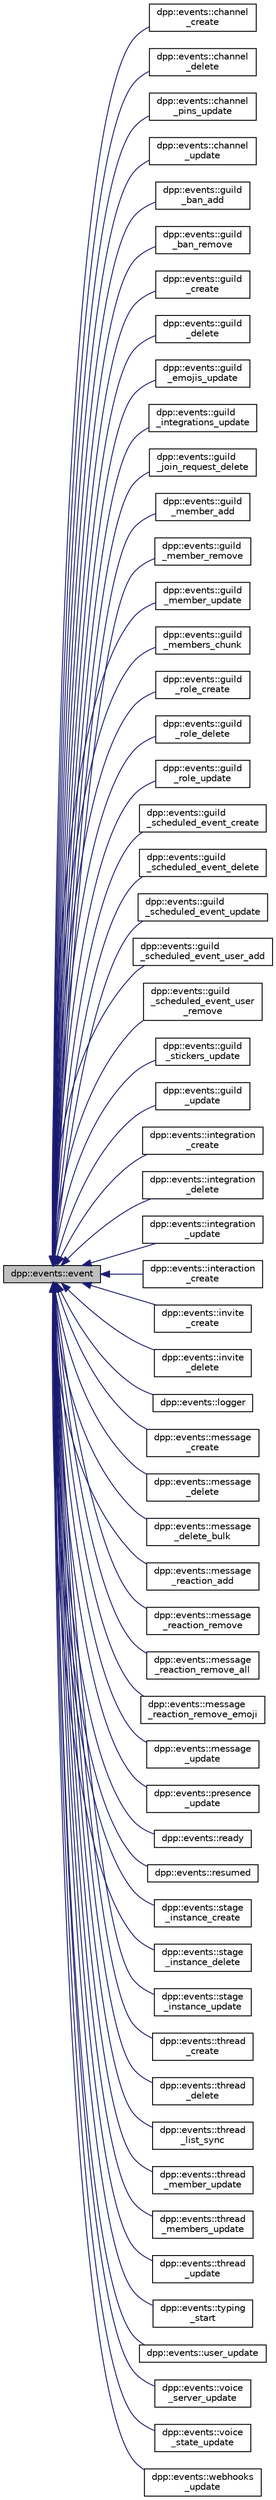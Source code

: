 digraph "dpp::events::event"
{
 // INTERACTIVE_SVG=YES
 // LATEX_PDF_SIZE
  bgcolor="transparent";
  edge [fontname="Helvetica",fontsize="10",labelfontname="Helvetica",labelfontsize="10"];
  node [fontname="Helvetica",fontsize="10",shape=record];
  rankdir="LR";
  Node1 [label="dpp::events::event",height=0.2,width=0.4,color="black", fillcolor="grey75", style="filled", fontcolor="black",tooltip="An event object represents an event handled internally, passed from the websocket e...."];
  Node1 -> Node2 [dir="back",color="midnightblue",fontsize="10",style="solid",fontname="Helvetica"];
  Node2 [label="dpp::events::channel\l_create",height=0.2,width=0.4,color="black",URL="$classdpp_1_1events_1_1channel__create.html",tooltip=" "];
  Node1 -> Node3 [dir="back",color="midnightblue",fontsize="10",style="solid",fontname="Helvetica"];
  Node3 [label="dpp::events::channel\l_delete",height=0.2,width=0.4,color="black",URL="$classdpp_1_1events_1_1channel__delete.html",tooltip=" "];
  Node1 -> Node4 [dir="back",color="midnightblue",fontsize="10",style="solid",fontname="Helvetica"];
  Node4 [label="dpp::events::channel\l_pins_update",height=0.2,width=0.4,color="black",URL="$classdpp_1_1events_1_1channel__pins__update.html",tooltip=" "];
  Node1 -> Node5 [dir="back",color="midnightblue",fontsize="10",style="solid",fontname="Helvetica"];
  Node5 [label="dpp::events::channel\l_update",height=0.2,width=0.4,color="black",URL="$classdpp_1_1events_1_1channel__update.html",tooltip=" "];
  Node1 -> Node6 [dir="back",color="midnightblue",fontsize="10",style="solid",fontname="Helvetica"];
  Node6 [label="dpp::events::guild\l_ban_add",height=0.2,width=0.4,color="black",URL="$classdpp_1_1events_1_1guild__ban__add.html",tooltip=" "];
  Node1 -> Node7 [dir="back",color="midnightblue",fontsize="10",style="solid",fontname="Helvetica"];
  Node7 [label="dpp::events::guild\l_ban_remove",height=0.2,width=0.4,color="black",URL="$classdpp_1_1events_1_1guild__ban__remove.html",tooltip=" "];
  Node1 -> Node8 [dir="back",color="midnightblue",fontsize="10",style="solid",fontname="Helvetica"];
  Node8 [label="dpp::events::guild\l_create",height=0.2,width=0.4,color="black",URL="$classdpp_1_1events_1_1guild__create.html",tooltip=" "];
  Node1 -> Node9 [dir="back",color="midnightblue",fontsize="10",style="solid",fontname="Helvetica"];
  Node9 [label="dpp::events::guild\l_delete",height=0.2,width=0.4,color="black",URL="$classdpp_1_1events_1_1guild__delete.html",tooltip=" "];
  Node1 -> Node10 [dir="back",color="midnightblue",fontsize="10",style="solid",fontname="Helvetica"];
  Node10 [label="dpp::events::guild\l_emojis_update",height=0.2,width=0.4,color="black",URL="$classdpp_1_1events_1_1guild__emojis__update.html",tooltip=" "];
  Node1 -> Node11 [dir="back",color="midnightblue",fontsize="10",style="solid",fontname="Helvetica"];
  Node11 [label="dpp::events::guild\l_integrations_update",height=0.2,width=0.4,color="black",URL="$classdpp_1_1events_1_1guild__integrations__update.html",tooltip=" "];
  Node1 -> Node12 [dir="back",color="midnightblue",fontsize="10",style="solid",fontname="Helvetica"];
  Node12 [label="dpp::events::guild\l_join_request_delete",height=0.2,width=0.4,color="black",URL="$classdpp_1_1events_1_1guild__join__request__delete.html",tooltip=" "];
  Node1 -> Node13 [dir="back",color="midnightblue",fontsize="10",style="solid",fontname="Helvetica"];
  Node13 [label="dpp::events::guild\l_member_add",height=0.2,width=0.4,color="black",URL="$classdpp_1_1events_1_1guild__member__add.html",tooltip=" "];
  Node1 -> Node14 [dir="back",color="midnightblue",fontsize="10",style="solid",fontname="Helvetica"];
  Node14 [label="dpp::events::guild\l_member_remove",height=0.2,width=0.4,color="black",URL="$classdpp_1_1events_1_1guild__member__remove.html",tooltip=" "];
  Node1 -> Node15 [dir="back",color="midnightblue",fontsize="10",style="solid",fontname="Helvetica"];
  Node15 [label="dpp::events::guild\l_member_update",height=0.2,width=0.4,color="black",URL="$classdpp_1_1events_1_1guild__member__update.html",tooltip=" "];
  Node1 -> Node16 [dir="back",color="midnightblue",fontsize="10",style="solid",fontname="Helvetica"];
  Node16 [label="dpp::events::guild\l_members_chunk",height=0.2,width=0.4,color="black",URL="$classdpp_1_1events_1_1guild__members__chunk.html",tooltip=" "];
  Node1 -> Node17 [dir="back",color="midnightblue",fontsize="10",style="solid",fontname="Helvetica"];
  Node17 [label="dpp::events::guild\l_role_create",height=0.2,width=0.4,color="black",URL="$classdpp_1_1events_1_1guild__role__create.html",tooltip=" "];
  Node1 -> Node18 [dir="back",color="midnightblue",fontsize="10",style="solid",fontname="Helvetica"];
  Node18 [label="dpp::events::guild\l_role_delete",height=0.2,width=0.4,color="black",URL="$classdpp_1_1events_1_1guild__role__delete.html",tooltip=" "];
  Node1 -> Node19 [dir="back",color="midnightblue",fontsize="10",style="solid",fontname="Helvetica"];
  Node19 [label="dpp::events::guild\l_role_update",height=0.2,width=0.4,color="black",URL="$classdpp_1_1events_1_1guild__role__update.html",tooltip=" "];
  Node1 -> Node20 [dir="back",color="midnightblue",fontsize="10",style="solid",fontname="Helvetica"];
  Node20 [label="dpp::events::guild\l_scheduled_event_create",height=0.2,width=0.4,color="black",URL="$classdpp_1_1events_1_1guild__scheduled__event__create.html",tooltip=" "];
  Node1 -> Node21 [dir="back",color="midnightblue",fontsize="10",style="solid",fontname="Helvetica"];
  Node21 [label="dpp::events::guild\l_scheduled_event_delete",height=0.2,width=0.4,color="black",URL="$classdpp_1_1events_1_1guild__scheduled__event__delete.html",tooltip=" "];
  Node1 -> Node22 [dir="back",color="midnightblue",fontsize="10",style="solid",fontname="Helvetica"];
  Node22 [label="dpp::events::guild\l_scheduled_event_update",height=0.2,width=0.4,color="black",URL="$classdpp_1_1events_1_1guild__scheduled__event__update.html",tooltip=" "];
  Node1 -> Node23 [dir="back",color="midnightblue",fontsize="10",style="solid",fontname="Helvetica"];
  Node23 [label="dpp::events::guild\l_scheduled_event_user_add",height=0.2,width=0.4,color="black",URL="$classdpp_1_1events_1_1guild__scheduled__event__user__add.html",tooltip=" "];
  Node1 -> Node24 [dir="back",color="midnightblue",fontsize="10",style="solid",fontname="Helvetica"];
  Node24 [label="dpp::events::guild\l_scheduled_event_user\l_remove",height=0.2,width=0.4,color="black",URL="$classdpp_1_1events_1_1guild__scheduled__event__user__remove.html",tooltip=" "];
  Node1 -> Node25 [dir="back",color="midnightblue",fontsize="10",style="solid",fontname="Helvetica"];
  Node25 [label="dpp::events::guild\l_stickers_update",height=0.2,width=0.4,color="black",URL="$classdpp_1_1events_1_1guild__stickers__update.html",tooltip=" "];
  Node1 -> Node26 [dir="back",color="midnightblue",fontsize="10",style="solid",fontname="Helvetica"];
  Node26 [label="dpp::events::guild\l_update",height=0.2,width=0.4,color="black",URL="$classdpp_1_1events_1_1guild__update.html",tooltip=" "];
  Node1 -> Node27 [dir="back",color="midnightblue",fontsize="10",style="solid",fontname="Helvetica"];
  Node27 [label="dpp::events::integration\l_create",height=0.2,width=0.4,color="black",URL="$classdpp_1_1events_1_1integration__create.html",tooltip=" "];
  Node1 -> Node28 [dir="back",color="midnightblue",fontsize="10",style="solid",fontname="Helvetica"];
  Node28 [label="dpp::events::integration\l_delete",height=0.2,width=0.4,color="black",URL="$classdpp_1_1events_1_1integration__delete.html",tooltip=" "];
  Node1 -> Node29 [dir="back",color="midnightblue",fontsize="10",style="solid",fontname="Helvetica"];
  Node29 [label="dpp::events::integration\l_update",height=0.2,width=0.4,color="black",URL="$classdpp_1_1events_1_1integration__update.html",tooltip=" "];
  Node1 -> Node30 [dir="back",color="midnightblue",fontsize="10",style="solid",fontname="Helvetica"];
  Node30 [label="dpp::events::interaction\l_create",height=0.2,width=0.4,color="black",URL="$classdpp_1_1events_1_1interaction__create.html",tooltip=" "];
  Node1 -> Node31 [dir="back",color="midnightblue",fontsize="10",style="solid",fontname="Helvetica"];
  Node31 [label="dpp::events::invite\l_create",height=0.2,width=0.4,color="black",URL="$classdpp_1_1events_1_1invite__create.html",tooltip=" "];
  Node1 -> Node32 [dir="back",color="midnightblue",fontsize="10",style="solid",fontname="Helvetica"];
  Node32 [label="dpp::events::invite\l_delete",height=0.2,width=0.4,color="black",URL="$classdpp_1_1events_1_1invite__delete.html",tooltip=" "];
  Node1 -> Node33 [dir="back",color="midnightblue",fontsize="10",style="solid",fontname="Helvetica"];
  Node33 [label="dpp::events::logger",height=0.2,width=0.4,color="black",URL="$classdpp_1_1events_1_1logger.html",tooltip=" "];
  Node1 -> Node34 [dir="back",color="midnightblue",fontsize="10",style="solid",fontname="Helvetica"];
  Node34 [label="dpp::events::message\l_create",height=0.2,width=0.4,color="black",URL="$classdpp_1_1events_1_1message__create.html",tooltip=" "];
  Node1 -> Node35 [dir="back",color="midnightblue",fontsize="10",style="solid",fontname="Helvetica"];
  Node35 [label="dpp::events::message\l_delete",height=0.2,width=0.4,color="black",URL="$classdpp_1_1events_1_1message__delete.html",tooltip=" "];
  Node1 -> Node36 [dir="back",color="midnightblue",fontsize="10",style="solid",fontname="Helvetica"];
  Node36 [label="dpp::events::message\l_delete_bulk",height=0.2,width=0.4,color="black",URL="$classdpp_1_1events_1_1message__delete__bulk.html",tooltip=" "];
  Node1 -> Node37 [dir="back",color="midnightblue",fontsize="10",style="solid",fontname="Helvetica"];
  Node37 [label="dpp::events::message\l_reaction_add",height=0.2,width=0.4,color="black",URL="$classdpp_1_1events_1_1message__reaction__add.html",tooltip=" "];
  Node1 -> Node38 [dir="back",color="midnightblue",fontsize="10",style="solid",fontname="Helvetica"];
  Node38 [label="dpp::events::message\l_reaction_remove",height=0.2,width=0.4,color="black",URL="$classdpp_1_1events_1_1message__reaction__remove.html",tooltip=" "];
  Node1 -> Node39 [dir="back",color="midnightblue",fontsize="10",style="solid",fontname="Helvetica"];
  Node39 [label="dpp::events::message\l_reaction_remove_all",height=0.2,width=0.4,color="black",URL="$classdpp_1_1events_1_1message__reaction__remove__all.html",tooltip=" "];
  Node1 -> Node40 [dir="back",color="midnightblue",fontsize="10",style="solid",fontname="Helvetica"];
  Node40 [label="dpp::events::message\l_reaction_remove_emoji",height=0.2,width=0.4,color="black",URL="$classdpp_1_1events_1_1message__reaction__remove__emoji.html",tooltip=" "];
  Node1 -> Node41 [dir="back",color="midnightblue",fontsize="10",style="solid",fontname="Helvetica"];
  Node41 [label="dpp::events::message\l_update",height=0.2,width=0.4,color="black",URL="$classdpp_1_1events_1_1message__update.html",tooltip=" "];
  Node1 -> Node42 [dir="back",color="midnightblue",fontsize="10",style="solid",fontname="Helvetica"];
  Node42 [label="dpp::events::presence\l_update",height=0.2,width=0.4,color="black",URL="$classdpp_1_1events_1_1presence__update.html",tooltip=" "];
  Node1 -> Node43 [dir="back",color="midnightblue",fontsize="10",style="solid",fontname="Helvetica"];
  Node43 [label="dpp::events::ready",height=0.2,width=0.4,color="black",URL="$classdpp_1_1events_1_1ready.html",tooltip=" "];
  Node1 -> Node44 [dir="back",color="midnightblue",fontsize="10",style="solid",fontname="Helvetica"];
  Node44 [label="dpp::events::resumed",height=0.2,width=0.4,color="black",URL="$classdpp_1_1events_1_1resumed.html",tooltip=" "];
  Node1 -> Node45 [dir="back",color="midnightblue",fontsize="10",style="solid",fontname="Helvetica"];
  Node45 [label="dpp::events::stage\l_instance_create",height=0.2,width=0.4,color="black",URL="$classdpp_1_1events_1_1stage__instance__create.html",tooltip=" "];
  Node1 -> Node46 [dir="back",color="midnightblue",fontsize="10",style="solid",fontname="Helvetica"];
  Node46 [label="dpp::events::stage\l_instance_delete",height=0.2,width=0.4,color="black",URL="$classdpp_1_1events_1_1stage__instance__delete.html",tooltip=" "];
  Node1 -> Node47 [dir="back",color="midnightblue",fontsize="10",style="solid",fontname="Helvetica"];
  Node47 [label="dpp::events::stage\l_instance_update",height=0.2,width=0.4,color="black",URL="$classdpp_1_1events_1_1stage__instance__update.html",tooltip=" "];
  Node1 -> Node48 [dir="back",color="midnightblue",fontsize="10",style="solid",fontname="Helvetica"];
  Node48 [label="dpp::events::thread\l_create",height=0.2,width=0.4,color="black",URL="$classdpp_1_1events_1_1thread__create.html",tooltip=" "];
  Node1 -> Node49 [dir="back",color="midnightblue",fontsize="10",style="solid",fontname="Helvetica"];
  Node49 [label="dpp::events::thread\l_delete",height=0.2,width=0.4,color="black",URL="$classdpp_1_1events_1_1thread__delete.html",tooltip=" "];
  Node1 -> Node50 [dir="back",color="midnightblue",fontsize="10",style="solid",fontname="Helvetica"];
  Node50 [label="dpp::events::thread\l_list_sync",height=0.2,width=0.4,color="black",URL="$classdpp_1_1events_1_1thread__list__sync.html",tooltip=" "];
  Node1 -> Node51 [dir="back",color="midnightblue",fontsize="10",style="solid",fontname="Helvetica"];
  Node51 [label="dpp::events::thread\l_member_update",height=0.2,width=0.4,color="black",URL="$classdpp_1_1events_1_1thread__member__update.html",tooltip=" "];
  Node1 -> Node52 [dir="back",color="midnightblue",fontsize="10",style="solid",fontname="Helvetica"];
  Node52 [label="dpp::events::thread\l_members_update",height=0.2,width=0.4,color="black",URL="$classdpp_1_1events_1_1thread__members__update.html",tooltip=" "];
  Node1 -> Node53 [dir="back",color="midnightblue",fontsize="10",style="solid",fontname="Helvetica"];
  Node53 [label="dpp::events::thread\l_update",height=0.2,width=0.4,color="black",URL="$classdpp_1_1events_1_1thread__update.html",tooltip=" "];
  Node1 -> Node54 [dir="back",color="midnightblue",fontsize="10",style="solid",fontname="Helvetica"];
  Node54 [label="dpp::events::typing\l_start",height=0.2,width=0.4,color="black",URL="$classdpp_1_1events_1_1typing__start.html",tooltip=" "];
  Node1 -> Node55 [dir="back",color="midnightblue",fontsize="10",style="solid",fontname="Helvetica"];
  Node55 [label="dpp::events::user_update",height=0.2,width=0.4,color="black",URL="$classdpp_1_1events_1_1user__update.html",tooltip=" "];
  Node1 -> Node56 [dir="back",color="midnightblue",fontsize="10",style="solid",fontname="Helvetica"];
  Node56 [label="dpp::events::voice\l_server_update",height=0.2,width=0.4,color="black",URL="$classdpp_1_1events_1_1voice__server__update.html",tooltip=" "];
  Node1 -> Node57 [dir="back",color="midnightblue",fontsize="10",style="solid",fontname="Helvetica"];
  Node57 [label="dpp::events::voice\l_state_update",height=0.2,width=0.4,color="black",URL="$classdpp_1_1events_1_1voice__state__update.html",tooltip=" "];
  Node1 -> Node58 [dir="back",color="midnightblue",fontsize="10",style="solid",fontname="Helvetica"];
  Node58 [label="dpp::events::webhooks\l_update",height=0.2,width=0.4,color="black",URL="$classdpp_1_1events_1_1webhooks__update.html",tooltip=" "];
}
